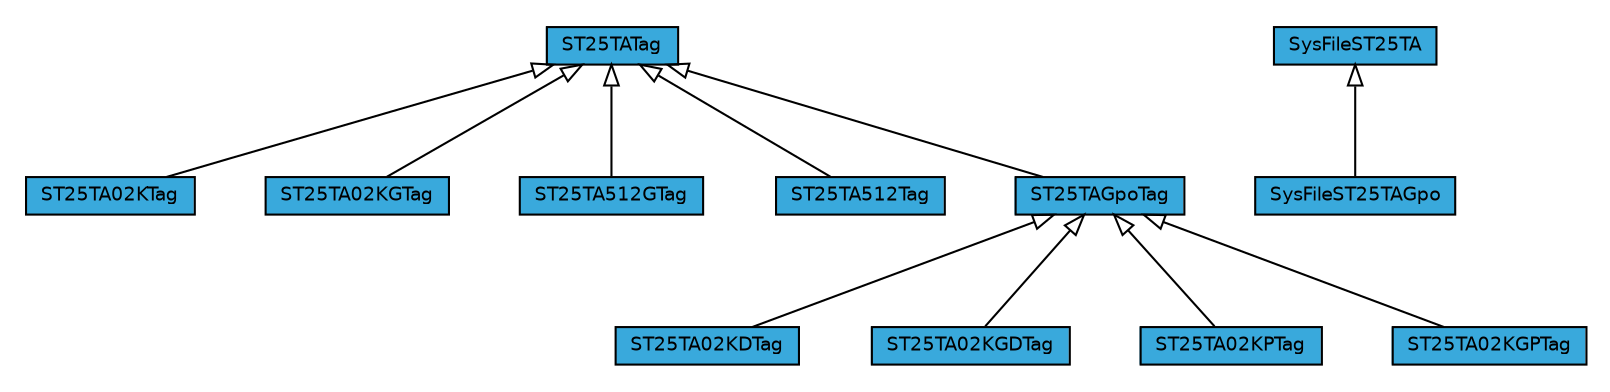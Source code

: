 #!/usr/local/bin/dot
#
# Class diagram 
# Generated by UMLGraph version R5_7_2-3-gee82a7 (http://www.umlgraph.org/)
#

digraph G {
	edge [fontname="Helvetica",fontsize=10,labelfontname="Helvetica",labelfontsize=10];
	node [fontname="Helvetica",fontsize=10,shape=plaintext];
	nodesep=0.25;
	ranksep=0.5;
	// com.st.st25sdk.type4a.st25ta.ST25TA02KTag
	c1265 [label=<<table title="com.st.st25sdk.type4a.st25ta.ST25TA02KTag" border="0" cellborder="1" cellspacing="0" cellpadding="2" port="p" bgcolor="#39a9dc" href="./ST25TA02KTag.html">
		<tr><td><table border="0" cellspacing="0" cellpadding="1">
<tr><td align="center" balign="center"> ST25TA02KTag </td></tr>
		</table></td></tr>
		</table>>, URL="./ST25TA02KTag.html", fontname="Helvetica", fontcolor="black", fontsize=9.0];
	// com.st.st25sdk.type4a.st25ta.ST25TA02KDTag
	c1266 [label=<<table title="com.st.st25sdk.type4a.st25ta.ST25TA02KDTag" border="0" cellborder="1" cellspacing="0" cellpadding="2" port="p" bgcolor="#39a9dc" href="./ST25TA02KDTag.html">
		<tr><td><table border="0" cellspacing="0" cellpadding="1">
<tr><td align="center" balign="center"> ST25TA02KDTag </td></tr>
		</table></td></tr>
		</table>>, URL="./ST25TA02KDTag.html", fontname="Helvetica", fontcolor="black", fontsize=9.0];
	// com.st.st25sdk.type4a.st25ta.ST25TA02KGTag
	c1267 [label=<<table title="com.st.st25sdk.type4a.st25ta.ST25TA02KGTag" border="0" cellborder="1" cellspacing="0" cellpadding="2" port="p" bgcolor="#39a9dc" href="./ST25TA02KGTag.html">
		<tr><td><table border="0" cellspacing="0" cellpadding="1">
<tr><td align="center" balign="center"> ST25TA02KGTag </td></tr>
		</table></td></tr>
		</table>>, URL="./ST25TA02KGTag.html", fontname="Helvetica", fontcolor="black", fontsize=9.0];
	// com.st.st25sdk.type4a.st25ta.ST25TA512GTag
	c1268 [label=<<table title="com.st.st25sdk.type4a.st25ta.ST25TA512GTag" border="0" cellborder="1" cellspacing="0" cellpadding="2" port="p" bgcolor="#39a9dc" href="./ST25TA512GTag.html">
		<tr><td><table border="0" cellspacing="0" cellpadding="1">
<tr><td align="center" balign="center"> ST25TA512GTag </td></tr>
		</table></td></tr>
		</table>>, URL="./ST25TA512GTag.html", fontname="Helvetica", fontcolor="black", fontsize=9.0];
	// com.st.st25sdk.type4a.st25ta.ST25TATag
	c1269 [label=<<table title="com.st.st25sdk.type4a.st25ta.ST25TATag" border="0" cellborder="1" cellspacing="0" cellpadding="2" port="p" bgcolor="#39a9dc" href="./ST25TATag.html">
		<tr><td><table border="0" cellspacing="0" cellpadding="1">
<tr><td align="center" balign="center"> ST25TATag </td></tr>
		</table></td></tr>
		</table>>, URL="./ST25TATag.html", fontname="Helvetica", fontcolor="black", fontsize=9.0];
	// com.st.st25sdk.type4a.st25ta.SysFileST25TAGpo
	c1270 [label=<<table title="com.st.st25sdk.type4a.st25ta.SysFileST25TAGpo" border="0" cellborder="1" cellspacing="0" cellpadding="2" port="p" bgcolor="#39a9dc" href="./SysFileST25TAGpo.html">
		<tr><td><table border="0" cellspacing="0" cellpadding="1">
<tr><td align="center" balign="center"> SysFileST25TAGpo </td></tr>
		</table></td></tr>
		</table>>, URL="./SysFileST25TAGpo.html", fontname="Helvetica", fontcolor="black", fontsize=9.0];
	// com.st.st25sdk.type4a.st25ta.ST25TA02KGDTag
	c1271 [label=<<table title="com.st.st25sdk.type4a.st25ta.ST25TA02KGDTag" border="0" cellborder="1" cellspacing="0" cellpadding="2" port="p" bgcolor="#39a9dc" href="./ST25TA02KGDTag.html">
		<tr><td><table border="0" cellspacing="0" cellpadding="1">
<tr><td align="center" balign="center"> ST25TA02KGDTag </td></tr>
		</table></td></tr>
		</table>>, URL="./ST25TA02KGDTag.html", fontname="Helvetica", fontcolor="black", fontsize=9.0];
	// com.st.st25sdk.type4a.st25ta.ST25TA02KPTag
	c1272 [label=<<table title="com.st.st25sdk.type4a.st25ta.ST25TA02KPTag" border="0" cellborder="1" cellspacing="0" cellpadding="2" port="p" bgcolor="#39a9dc" href="./ST25TA02KPTag.html">
		<tr><td><table border="0" cellspacing="0" cellpadding="1">
<tr><td align="center" balign="center"> ST25TA02KPTag </td></tr>
		</table></td></tr>
		</table>>, URL="./ST25TA02KPTag.html", fontname="Helvetica", fontcolor="black", fontsize=9.0];
	// com.st.st25sdk.type4a.st25ta.ST25TA02KGPTag
	c1273 [label=<<table title="com.st.st25sdk.type4a.st25ta.ST25TA02KGPTag" border="0" cellborder="1" cellspacing="0" cellpadding="2" port="p" bgcolor="#39a9dc" href="./ST25TA02KGPTag.html">
		<tr><td><table border="0" cellspacing="0" cellpadding="1">
<tr><td align="center" balign="center"> ST25TA02KGPTag </td></tr>
		</table></td></tr>
		</table>>, URL="./ST25TA02KGPTag.html", fontname="Helvetica", fontcolor="black", fontsize=9.0];
	// com.st.st25sdk.type4a.st25ta.ST25TA512Tag
	c1274 [label=<<table title="com.st.st25sdk.type4a.st25ta.ST25TA512Tag" border="0" cellborder="1" cellspacing="0" cellpadding="2" port="p" bgcolor="#39a9dc" href="./ST25TA512Tag.html">
		<tr><td><table border="0" cellspacing="0" cellpadding="1">
<tr><td align="center" balign="center"> ST25TA512Tag </td></tr>
		</table></td></tr>
		</table>>, URL="./ST25TA512Tag.html", fontname="Helvetica", fontcolor="black", fontsize=9.0];
	// com.st.st25sdk.type4a.st25ta.SysFileST25TA
	c1275 [label=<<table title="com.st.st25sdk.type4a.st25ta.SysFileST25TA" border="0" cellborder="1" cellspacing="0" cellpadding="2" port="p" bgcolor="#39a9dc" href="./SysFileST25TA.html">
		<tr><td><table border="0" cellspacing="0" cellpadding="1">
<tr><td align="center" balign="center"> SysFileST25TA </td></tr>
		</table></td></tr>
		</table>>, URL="./SysFileST25TA.html", fontname="Helvetica", fontcolor="black", fontsize=9.0];
	// com.st.st25sdk.type4a.st25ta.ST25TAGpoTag
	c1276 [label=<<table title="com.st.st25sdk.type4a.st25ta.ST25TAGpoTag" border="0" cellborder="1" cellspacing="0" cellpadding="2" port="p" bgcolor="#39a9dc" href="./ST25TAGpoTag.html">
		<tr><td><table border="0" cellspacing="0" cellpadding="1">
<tr><td align="center" balign="center"> ST25TAGpoTag </td></tr>
		</table></td></tr>
		</table>>, URL="./ST25TAGpoTag.html", fontname="Helvetica", fontcolor="black", fontsize=9.0];
	//com.st.st25sdk.type4a.st25ta.ST25TA02KTag extends com.st.st25sdk.type4a.st25ta.ST25TATag
	c1269:p -> c1265:p [dir=back,arrowtail=empty];
	//com.st.st25sdk.type4a.st25ta.ST25TA02KDTag extends com.st.st25sdk.type4a.st25ta.ST25TAGpoTag
	c1276:p -> c1266:p [dir=back,arrowtail=empty];
	//com.st.st25sdk.type4a.st25ta.ST25TA02KGTag extends com.st.st25sdk.type4a.st25ta.ST25TATag
	c1269:p -> c1267:p [dir=back,arrowtail=empty];
	//com.st.st25sdk.type4a.st25ta.ST25TA512GTag extends com.st.st25sdk.type4a.st25ta.ST25TATag
	c1269:p -> c1268:p [dir=back,arrowtail=empty];
	//com.st.st25sdk.type4a.st25ta.SysFileST25TAGpo extends com.st.st25sdk.type4a.st25ta.SysFileST25TA
	c1275:p -> c1270:p [dir=back,arrowtail=empty];
	//com.st.st25sdk.type4a.st25ta.ST25TA02KGDTag extends com.st.st25sdk.type4a.st25ta.ST25TAGpoTag
	c1276:p -> c1271:p [dir=back,arrowtail=empty];
	//com.st.st25sdk.type4a.st25ta.ST25TA02KPTag extends com.st.st25sdk.type4a.st25ta.ST25TAGpoTag
	c1276:p -> c1272:p [dir=back,arrowtail=empty];
	//com.st.st25sdk.type4a.st25ta.ST25TA02KGPTag extends com.st.st25sdk.type4a.st25ta.ST25TAGpoTag
	c1276:p -> c1273:p [dir=back,arrowtail=empty];
	//com.st.st25sdk.type4a.st25ta.ST25TA512Tag extends com.st.st25sdk.type4a.st25ta.ST25TATag
	c1269:p -> c1274:p [dir=back,arrowtail=empty];
	//com.st.st25sdk.type4a.st25ta.ST25TAGpoTag extends com.st.st25sdk.type4a.st25ta.ST25TATag
	c1269:p -> c1276:p [dir=back,arrowtail=empty];
}

